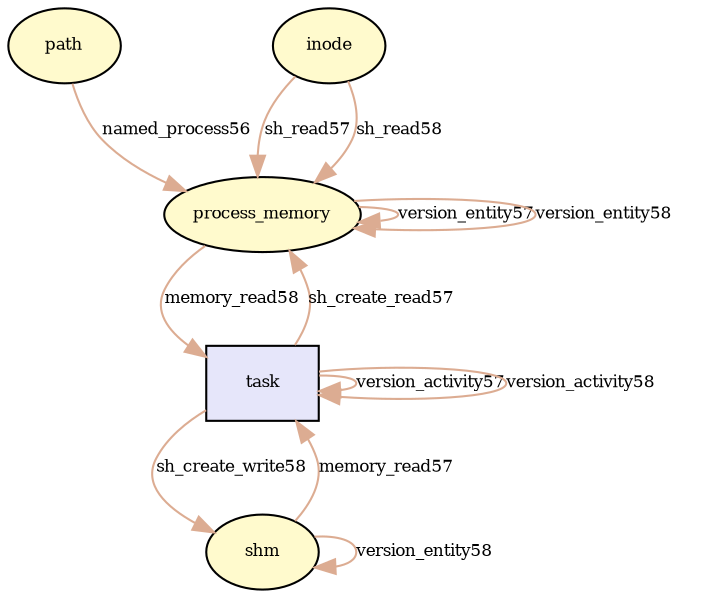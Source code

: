digraph RGL__DirectedAdjacencyGraph {path[fontsize = 8,label = "path",shape = ellipse, fillcolor="#fffacd", style = filled]

process_memory[fontsize = 8,label = "process_memory",shape = ellipse, fillcolor="#fffacd", style = filled]

path -> process_memory[fontsize = 8,label = "named_process56", color="#dcac92"]

process_memory -> process_memory[fontsize = 8,label = "version_entity57", color="#dcac92"]

inode[fontsize = 8,label = "inode",shape = ellipse, fillcolor="#fffacd", style = filled]

inode -> process_memory[fontsize = 8,label = "sh_read57", color="#dcac92"]

task[fontsize = 8,label = "task",shape = rectangle, fillcolor="#e6e6fa", style = filled]

task -> task[fontsize = 8,label = "version_activity57", color="#dcac92"]

shm[fontsize = 8,label = "shm",shape = ellipse, fillcolor="#fffacd", style = filled]

shm -> task[fontsize = 8,label = "memory_read57", color="#dcac92"]

task -> process_memory[fontsize = 8,label = "sh_create_read57", color="#dcac92"]

process_memory -> process_memory[fontsize = 8,label = "version_entity58", color="#dcac92"]

inode -> process_memory[fontsize = 8,label = "sh_read58", color="#dcac92"]

task -> task[fontsize = 8,label = "version_activity58", color="#dcac92"]

process_memory -> task[fontsize = 8,label = "memory_read58", color="#dcac92"]

shm -> shm[fontsize = 8,label = "version_entity58", color="#dcac92"]

task -> shm[fontsize = 8,label = "sh_create_write58", color="#dcac92"]

}
